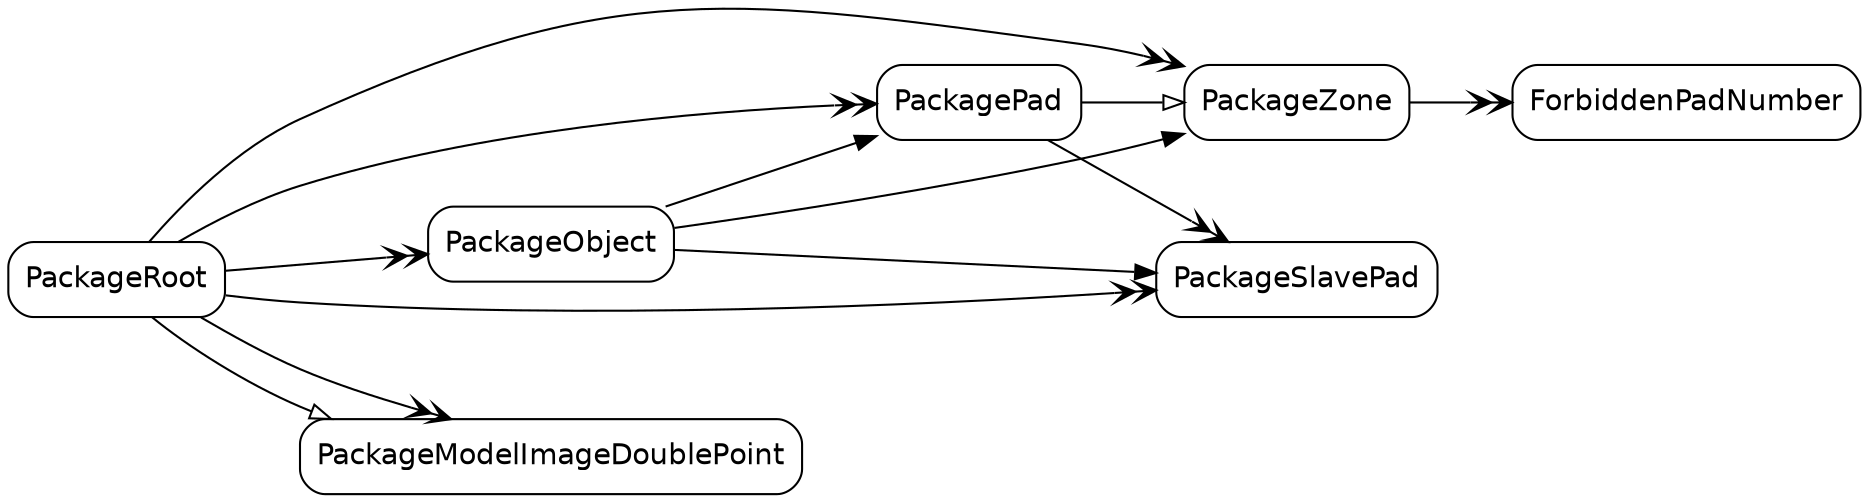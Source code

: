digraph G {
  rankdir=LR ;
  node [shape=record fontname=helvetica style=rounded] ;
  PackageRoot ;
  PackageZone ;
  ForbiddenPadNumber ;
  PackageSlavePad ;
  PackagePad ;
  PackageObject ;
  PackageModelImageDoublePoint ;
  PackageRoot -> PackageModelImageDoublePoint [dir=both arrowtail=none arrowhead=onormal] ;
  PackageRoot -> PackageModelImageDoublePoint [dir=both arrowtail=none arrowhead=veevee] ;
  PackageRoot -> PackageObject [dir=both arrowtail=none arrowhead=veevee] ;
  PackageRoot -> PackagePad [dir=both arrowtail=none arrowhead=veevee] ;
  PackageRoot -> PackageSlavePad [dir=both arrowtail=none arrowhead=veevee] ;
  PackageRoot -> PackageZone [dir=both arrowtail=none arrowhead=veevee] ;
  PackageObject -> PackageZone [arrowtail=dot arrowhead=normal] ;
  PackageZone -> ForbiddenPadNumber [dir=both arrowtail=none arrowhead=veevee] ;
  PackageObject -> PackageSlavePad [arrowtail=dot arrowhead=normal] ;
  PackageObject -> PackagePad [arrowtail=dot arrowhead=normal] ;
  PackagePad -> PackageSlavePad [dir=both arrowtail=none arrowhead=veevee] ;
  PackagePad -> PackageZone [dir=both arrowtail=none arrowhead=onormal] ;
}
